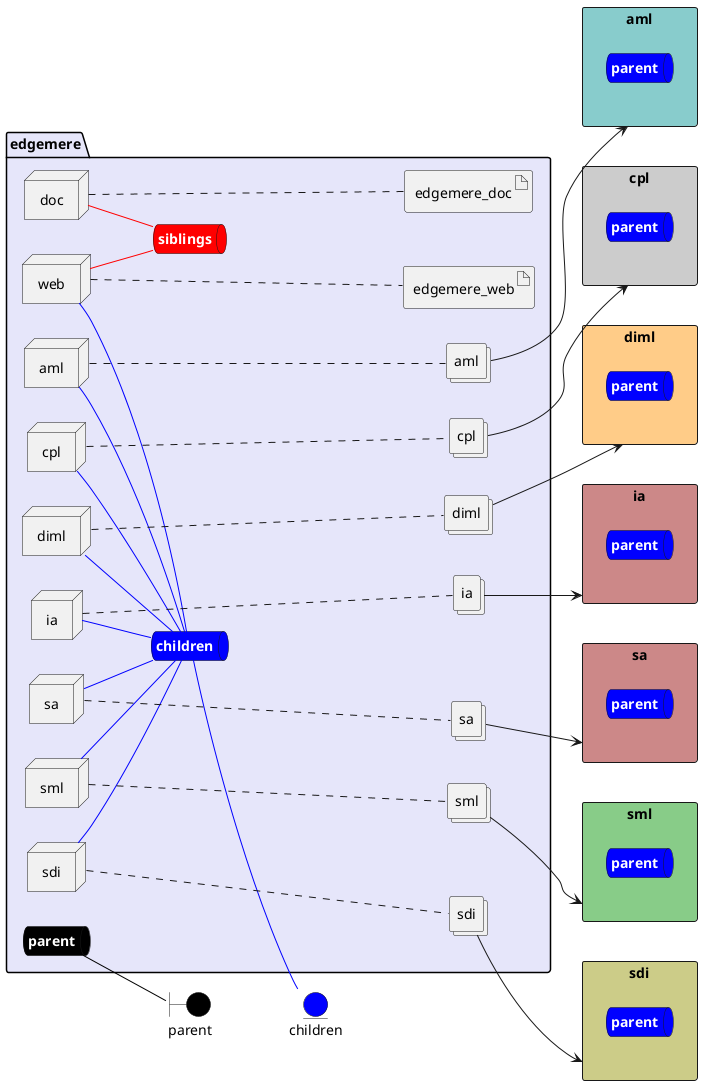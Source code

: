 @startuml

left to right direction


boundary parent #black


entity children #blue

rectangle "aml" as amlStack #88cccc {
    queue amlStacksnet #blue [
        <b><color:white>parent</color></b>
    ]
}
rectangle "cpl" as cplStack #cccccc {
    queue cplStacksnet #blue [
        <b><color:white>parent</color></b>
    ]
}
rectangle "diml" as dimlStack #ffcc88 {
    queue dimlStacksnet #blue [
        <b><color:white>parent</color></b>
    ]
}
rectangle "ia" as iaStack #cc8888 {
    queue iaStacksnet #blue [
        <b><color:white>parent</color></b>
    ]
}
rectangle "sa" as saStack #cc8888 {
    queue saStacksnet #blue [
        <b><color:white>parent</color></b>
    ]
}
rectangle "sml" as smlStack #88cc88 {
    queue smlStacksnet #blue [
        <b><color:white>parent</color></b>
    ]
}
rectangle "sdi" as sdiStack #cccc88 {
    queue sdiStacksnet #blue [
        <b><color:white>parent</color></b>
    ]
}



package "edgemere" #lavender {
    queue parentnet #black [
            <b><color:white>parent</color></b>
    ]
    
    parentnet -[#black]- parent
    
    queue childrennet #blue [
            <b><color:white>children</color></b>
    ]
    
    childrennet -[#blue]- children
    
    queue siblingsnet #red [
            <b><color:white>siblings</color></b>
    ]
    

node "aml" as amlService
node "cpl" as cplService
node "diml" as dimlService
node "ia" as iaService
node "sa" as saService
node "sml" as smlService
node "sdi" as sdiService
node "web" as webService
node "doc" as docService

        collections "aml" as amlimage
            collections "cpl" as cplimage
            collections "diml" as dimlimage
            collections "ia" as iaimage
            collections "sa" as saimage
            collections "sml" as smlimage
            collections "sdi" as sdiimage
    
        artifact "edgemere_web" as edgemere_webimage
    
        artifact "edgemere_doc" as edgemere_docimage
    
}

amlService -[#blue]- childrennet

cplService -[#blue]- childrennet

dimlService -[#blue]- childrennet

iaService -[#blue]- childrennet

saService -[#blue]- childrennet

smlService -[#blue]- childrennet

sdiService -[#blue]- childrennet

webService -[#blue]- childrennet

webService -[#red]- siblingsnet

docService -[#red]- siblingsnet
amlService .... amlimage
cplService .... cplimage
dimlService .... dimlimage
iaService .... iaimage
saService .... saimage
smlService .... smlimage
sdiService .... sdiimage
webService .... edgemere_webimage
docService .... edgemere_docimage

amlimage --> amlStack
    
cplimage --> cplStack
    
dimlimage --> dimlStack
    
iaimage --> iaStack
    
saimage --> saStack
    
smlimage --> smlStack
    
sdiimage --> sdiStack
    

@enduml
